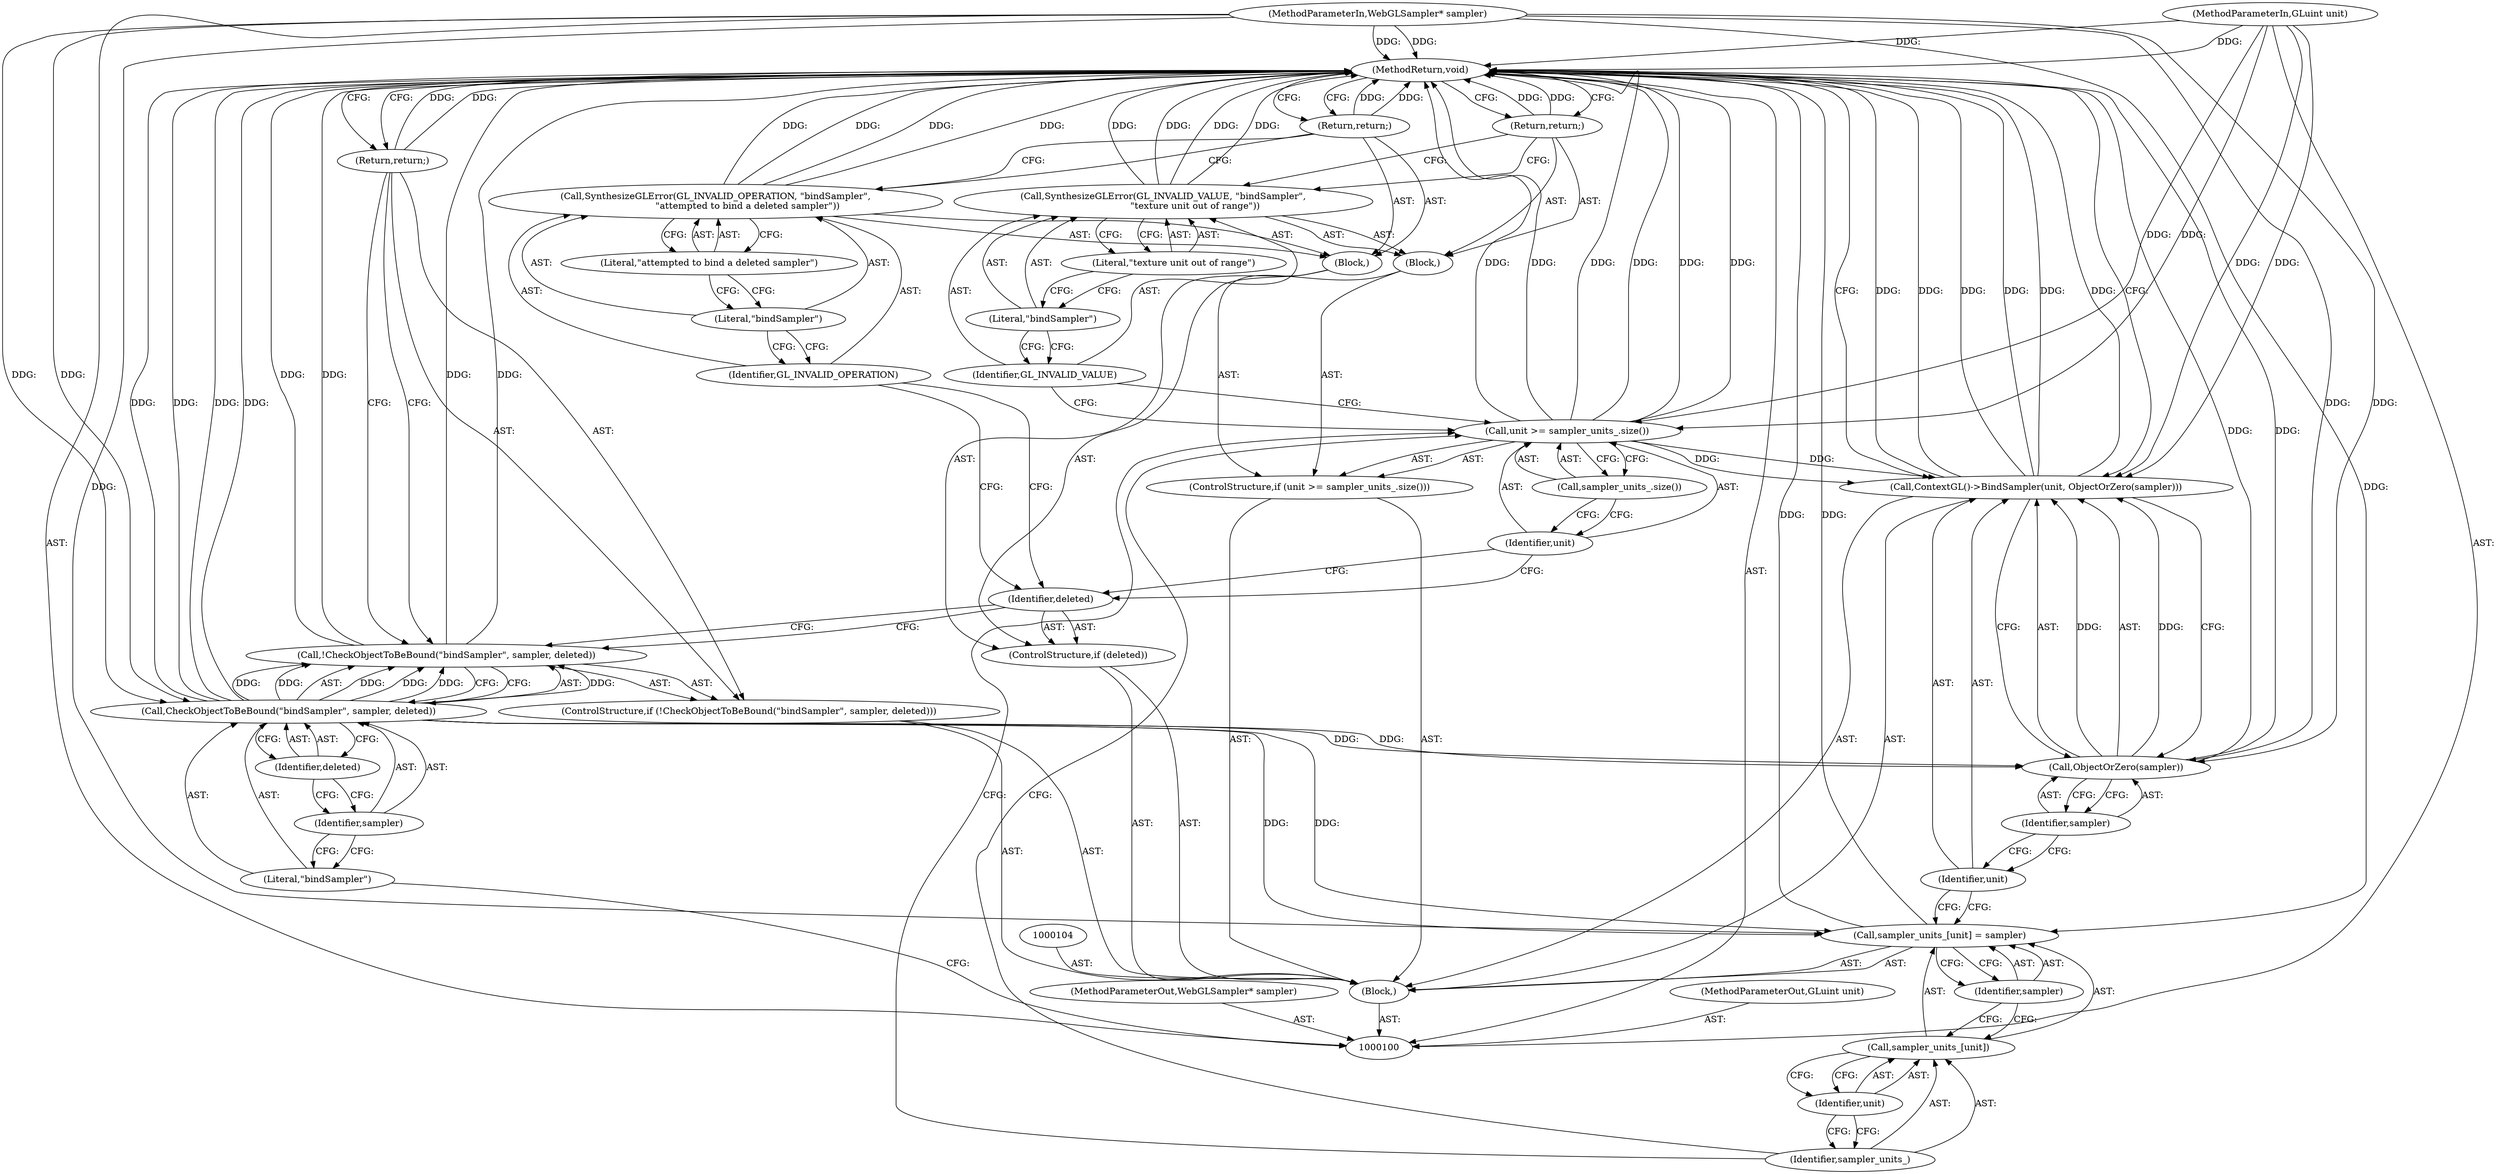 digraph "0_Chrome_98095c718d7580b5d6715e5bfd8698234ecb4470" {
"1000139" [label="(MethodReturn,void)"];
"1000101" [label="(MethodParameterIn,GLuint unit)"];
"1000190" [label="(MethodParameterOut,GLuint unit)"];
"1000123" [label="(Call,sampler_units_.size())"];
"1000120" [label="(ControlStructure,if (unit >= sampler_units_.size()))"];
"1000124" [label="(Block,)"];
"1000121" [label="(Call,unit >= sampler_units_.size())"];
"1000122" [label="(Identifier,unit)"];
"1000126" [label="(Identifier,GL_INVALID_VALUE)"];
"1000125" [label="(Call,SynthesizeGLError(GL_INVALID_VALUE, \"bindSampler\",\n                      \"texture unit out of range\"))"];
"1000127" [label="(Literal,\"bindSampler\")"];
"1000128" [label="(Literal,\"texture unit out of range\")"];
"1000129" [label="(Return,return;)"];
"1000133" [label="(Identifier,unit)"];
"1000130" [label="(Call,sampler_units_[unit] = sampler)"];
"1000131" [label="(Call,sampler_units_[unit])"];
"1000132" [label="(Identifier,sampler_units_)"];
"1000134" [label="(Identifier,sampler)"];
"1000102" [label="(MethodParameterIn,WebGLSampler* sampler)"];
"1000191" [label="(MethodParameterOut,WebGLSampler* sampler)"];
"1000103" [label="(Block,)"];
"1000135" [label="(Call,ContextGL()->BindSampler(unit, ObjectOrZero(sampler)))"];
"1000136" [label="(Identifier,unit)"];
"1000137" [label="(Call,ObjectOrZero(sampler))"];
"1000138" [label="(Identifier,sampler)"];
"1000108" [label="(Literal,\"bindSampler\")"];
"1000105" [label="(ControlStructure,if (!CheckObjectToBeBound(\"bindSampler\", sampler, deleted)))"];
"1000109" [label="(Identifier,sampler)"];
"1000110" [label="(Identifier,deleted)"];
"1000106" [label="(Call,!CheckObjectToBeBound(\"bindSampler\", sampler, deleted))"];
"1000107" [label="(Call,CheckObjectToBeBound(\"bindSampler\", sampler, deleted))"];
"1000111" [label="(Return,return;)"];
"1000114" [label="(Block,)"];
"1000112" [label="(ControlStructure,if (deleted))"];
"1000113" [label="(Identifier,deleted)"];
"1000116" [label="(Identifier,GL_INVALID_OPERATION)"];
"1000115" [label="(Call,SynthesizeGLError(GL_INVALID_OPERATION, \"bindSampler\",\n                      \"attempted to bind a deleted sampler\"))"];
"1000117" [label="(Literal,\"bindSampler\")"];
"1000118" [label="(Literal,\"attempted to bind a deleted sampler\")"];
"1000119" [label="(Return,return;)"];
"1000139" -> "1000100"  [label="AST: "];
"1000139" -> "1000111"  [label="CFG: "];
"1000139" -> "1000119"  [label="CFG: "];
"1000139" -> "1000129"  [label="CFG: "];
"1000139" -> "1000135"  [label="CFG: "];
"1000111" -> "1000139"  [label="DDG: "];
"1000125" -> "1000139"  [label="DDG: "];
"1000125" -> "1000139"  [label="DDG: "];
"1000106" -> "1000139"  [label="DDG: "];
"1000106" -> "1000139"  [label="DDG: "];
"1000121" -> "1000139"  [label="DDG: "];
"1000121" -> "1000139"  [label="DDG: "];
"1000121" -> "1000139"  [label="DDG: "];
"1000102" -> "1000139"  [label="DDG: "];
"1000137" -> "1000139"  [label="DDG: "];
"1000115" -> "1000139"  [label="DDG: "];
"1000115" -> "1000139"  [label="DDG: "];
"1000130" -> "1000139"  [label="DDG: "];
"1000135" -> "1000139"  [label="DDG: "];
"1000135" -> "1000139"  [label="DDG: "];
"1000135" -> "1000139"  [label="DDG: "];
"1000101" -> "1000139"  [label="DDG: "];
"1000107" -> "1000139"  [label="DDG: "];
"1000107" -> "1000139"  [label="DDG: "];
"1000119" -> "1000139"  [label="DDG: "];
"1000129" -> "1000139"  [label="DDG: "];
"1000101" -> "1000100"  [label="AST: "];
"1000101" -> "1000139"  [label="DDG: "];
"1000101" -> "1000121"  [label="DDG: "];
"1000101" -> "1000135"  [label="DDG: "];
"1000190" -> "1000100"  [label="AST: "];
"1000123" -> "1000121"  [label="AST: "];
"1000123" -> "1000122"  [label="CFG: "];
"1000121" -> "1000123"  [label="CFG: "];
"1000120" -> "1000103"  [label="AST: "];
"1000121" -> "1000120"  [label="AST: "];
"1000124" -> "1000120"  [label="AST: "];
"1000124" -> "1000120"  [label="AST: "];
"1000125" -> "1000124"  [label="AST: "];
"1000129" -> "1000124"  [label="AST: "];
"1000121" -> "1000120"  [label="AST: "];
"1000121" -> "1000123"  [label="CFG: "];
"1000122" -> "1000121"  [label="AST: "];
"1000123" -> "1000121"  [label="AST: "];
"1000126" -> "1000121"  [label="CFG: "];
"1000132" -> "1000121"  [label="CFG: "];
"1000121" -> "1000139"  [label="DDG: "];
"1000121" -> "1000139"  [label="DDG: "];
"1000121" -> "1000139"  [label="DDG: "];
"1000101" -> "1000121"  [label="DDG: "];
"1000121" -> "1000135"  [label="DDG: "];
"1000122" -> "1000121"  [label="AST: "];
"1000122" -> "1000113"  [label="CFG: "];
"1000123" -> "1000122"  [label="CFG: "];
"1000126" -> "1000125"  [label="AST: "];
"1000126" -> "1000121"  [label="CFG: "];
"1000127" -> "1000126"  [label="CFG: "];
"1000125" -> "1000124"  [label="AST: "];
"1000125" -> "1000128"  [label="CFG: "];
"1000126" -> "1000125"  [label="AST: "];
"1000127" -> "1000125"  [label="AST: "];
"1000128" -> "1000125"  [label="AST: "];
"1000129" -> "1000125"  [label="CFG: "];
"1000125" -> "1000139"  [label="DDG: "];
"1000125" -> "1000139"  [label="DDG: "];
"1000127" -> "1000125"  [label="AST: "];
"1000127" -> "1000126"  [label="CFG: "];
"1000128" -> "1000127"  [label="CFG: "];
"1000128" -> "1000125"  [label="AST: "];
"1000128" -> "1000127"  [label="CFG: "];
"1000125" -> "1000128"  [label="CFG: "];
"1000129" -> "1000124"  [label="AST: "];
"1000129" -> "1000125"  [label="CFG: "];
"1000139" -> "1000129"  [label="CFG: "];
"1000129" -> "1000139"  [label="DDG: "];
"1000133" -> "1000131"  [label="AST: "];
"1000133" -> "1000132"  [label="CFG: "];
"1000131" -> "1000133"  [label="CFG: "];
"1000130" -> "1000103"  [label="AST: "];
"1000130" -> "1000134"  [label="CFG: "];
"1000131" -> "1000130"  [label="AST: "];
"1000134" -> "1000130"  [label="AST: "];
"1000136" -> "1000130"  [label="CFG: "];
"1000130" -> "1000139"  [label="DDG: "];
"1000107" -> "1000130"  [label="DDG: "];
"1000102" -> "1000130"  [label="DDG: "];
"1000131" -> "1000130"  [label="AST: "];
"1000131" -> "1000133"  [label="CFG: "];
"1000132" -> "1000131"  [label="AST: "];
"1000133" -> "1000131"  [label="AST: "];
"1000134" -> "1000131"  [label="CFG: "];
"1000132" -> "1000131"  [label="AST: "];
"1000132" -> "1000121"  [label="CFG: "];
"1000133" -> "1000132"  [label="CFG: "];
"1000134" -> "1000130"  [label="AST: "];
"1000134" -> "1000131"  [label="CFG: "];
"1000130" -> "1000134"  [label="CFG: "];
"1000102" -> "1000100"  [label="AST: "];
"1000102" -> "1000139"  [label="DDG: "];
"1000102" -> "1000107"  [label="DDG: "];
"1000102" -> "1000130"  [label="DDG: "];
"1000102" -> "1000137"  [label="DDG: "];
"1000191" -> "1000100"  [label="AST: "];
"1000103" -> "1000100"  [label="AST: "];
"1000104" -> "1000103"  [label="AST: "];
"1000105" -> "1000103"  [label="AST: "];
"1000112" -> "1000103"  [label="AST: "];
"1000120" -> "1000103"  [label="AST: "];
"1000130" -> "1000103"  [label="AST: "];
"1000135" -> "1000103"  [label="AST: "];
"1000135" -> "1000103"  [label="AST: "];
"1000135" -> "1000137"  [label="CFG: "];
"1000136" -> "1000135"  [label="AST: "];
"1000137" -> "1000135"  [label="AST: "];
"1000139" -> "1000135"  [label="CFG: "];
"1000135" -> "1000139"  [label="DDG: "];
"1000135" -> "1000139"  [label="DDG: "];
"1000135" -> "1000139"  [label="DDG: "];
"1000121" -> "1000135"  [label="DDG: "];
"1000101" -> "1000135"  [label="DDG: "];
"1000137" -> "1000135"  [label="DDG: "];
"1000136" -> "1000135"  [label="AST: "];
"1000136" -> "1000130"  [label="CFG: "];
"1000138" -> "1000136"  [label="CFG: "];
"1000137" -> "1000135"  [label="AST: "];
"1000137" -> "1000138"  [label="CFG: "];
"1000138" -> "1000137"  [label="AST: "];
"1000135" -> "1000137"  [label="CFG: "];
"1000137" -> "1000139"  [label="DDG: "];
"1000137" -> "1000135"  [label="DDG: "];
"1000102" -> "1000137"  [label="DDG: "];
"1000107" -> "1000137"  [label="DDG: "];
"1000138" -> "1000137"  [label="AST: "];
"1000138" -> "1000136"  [label="CFG: "];
"1000137" -> "1000138"  [label="CFG: "];
"1000108" -> "1000107"  [label="AST: "];
"1000108" -> "1000100"  [label="CFG: "];
"1000109" -> "1000108"  [label="CFG: "];
"1000105" -> "1000103"  [label="AST: "];
"1000106" -> "1000105"  [label="AST: "];
"1000111" -> "1000105"  [label="AST: "];
"1000109" -> "1000107"  [label="AST: "];
"1000109" -> "1000108"  [label="CFG: "];
"1000110" -> "1000109"  [label="CFG: "];
"1000110" -> "1000107"  [label="AST: "];
"1000110" -> "1000109"  [label="CFG: "];
"1000107" -> "1000110"  [label="CFG: "];
"1000106" -> "1000105"  [label="AST: "];
"1000106" -> "1000107"  [label="CFG: "];
"1000107" -> "1000106"  [label="AST: "];
"1000111" -> "1000106"  [label="CFG: "];
"1000113" -> "1000106"  [label="CFG: "];
"1000106" -> "1000139"  [label="DDG: "];
"1000106" -> "1000139"  [label="DDG: "];
"1000107" -> "1000106"  [label="DDG: "];
"1000107" -> "1000106"  [label="DDG: "];
"1000107" -> "1000106"  [label="DDG: "];
"1000107" -> "1000106"  [label="AST: "];
"1000107" -> "1000110"  [label="CFG: "];
"1000108" -> "1000107"  [label="AST: "];
"1000109" -> "1000107"  [label="AST: "];
"1000110" -> "1000107"  [label="AST: "];
"1000106" -> "1000107"  [label="CFG: "];
"1000107" -> "1000139"  [label="DDG: "];
"1000107" -> "1000139"  [label="DDG: "];
"1000107" -> "1000106"  [label="DDG: "];
"1000107" -> "1000106"  [label="DDG: "];
"1000107" -> "1000106"  [label="DDG: "];
"1000102" -> "1000107"  [label="DDG: "];
"1000107" -> "1000130"  [label="DDG: "];
"1000107" -> "1000137"  [label="DDG: "];
"1000111" -> "1000105"  [label="AST: "];
"1000111" -> "1000106"  [label="CFG: "];
"1000139" -> "1000111"  [label="CFG: "];
"1000111" -> "1000139"  [label="DDG: "];
"1000114" -> "1000112"  [label="AST: "];
"1000115" -> "1000114"  [label="AST: "];
"1000119" -> "1000114"  [label="AST: "];
"1000112" -> "1000103"  [label="AST: "];
"1000113" -> "1000112"  [label="AST: "];
"1000114" -> "1000112"  [label="AST: "];
"1000113" -> "1000112"  [label="AST: "];
"1000113" -> "1000106"  [label="CFG: "];
"1000116" -> "1000113"  [label="CFG: "];
"1000122" -> "1000113"  [label="CFG: "];
"1000116" -> "1000115"  [label="AST: "];
"1000116" -> "1000113"  [label="CFG: "];
"1000117" -> "1000116"  [label="CFG: "];
"1000115" -> "1000114"  [label="AST: "];
"1000115" -> "1000118"  [label="CFG: "];
"1000116" -> "1000115"  [label="AST: "];
"1000117" -> "1000115"  [label="AST: "];
"1000118" -> "1000115"  [label="AST: "];
"1000119" -> "1000115"  [label="CFG: "];
"1000115" -> "1000139"  [label="DDG: "];
"1000115" -> "1000139"  [label="DDG: "];
"1000117" -> "1000115"  [label="AST: "];
"1000117" -> "1000116"  [label="CFG: "];
"1000118" -> "1000117"  [label="CFG: "];
"1000118" -> "1000115"  [label="AST: "];
"1000118" -> "1000117"  [label="CFG: "];
"1000115" -> "1000118"  [label="CFG: "];
"1000119" -> "1000114"  [label="AST: "];
"1000119" -> "1000115"  [label="CFG: "];
"1000139" -> "1000119"  [label="CFG: "];
"1000119" -> "1000139"  [label="DDG: "];
}

